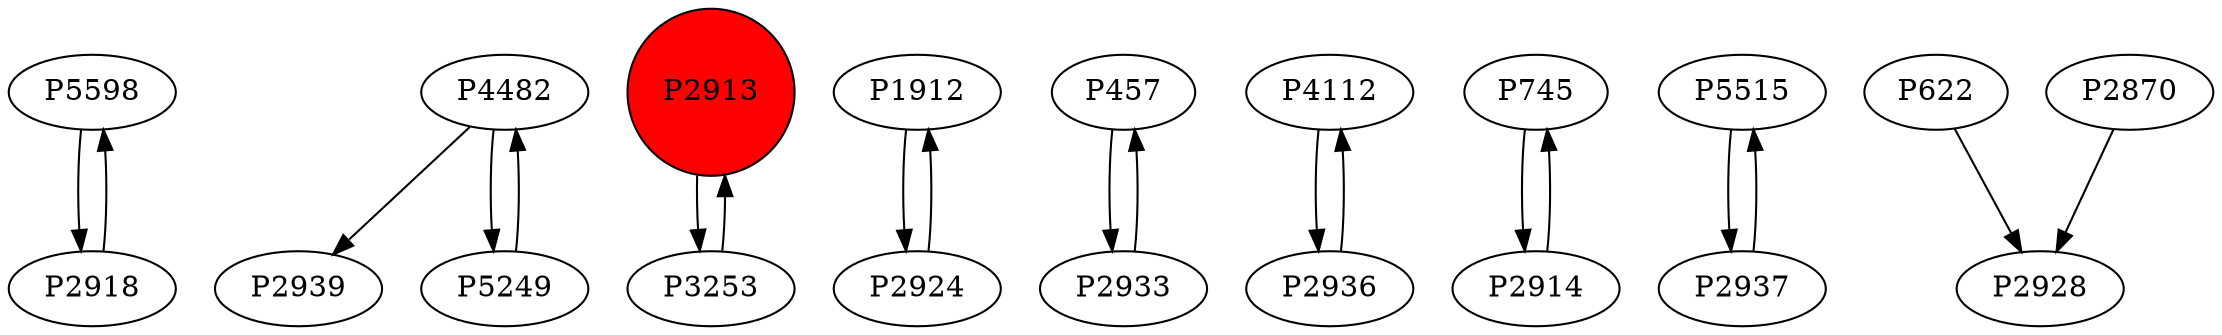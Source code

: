 digraph {
	P5598 -> P2918
	P4482 -> P2939
	P4482 -> P5249
	P2913 -> P3253
	P1912 -> P2924
	P3253 -> P2913
	P457 -> P2933
	P2918 -> P5598
	P4112 -> P2936
	P745 -> P2914
	P5249 -> P4482
	P2914 -> P745
	P2933 -> P457
	P5515 -> P2937
	P2936 -> P4112
	P622 -> P2928
	P2870 -> P2928
	P2937 -> P5515
	P2924 -> P1912
	P2913 [shape=circle]
	P2913 [style=filled]
	P2913 [fillcolor=red]
}